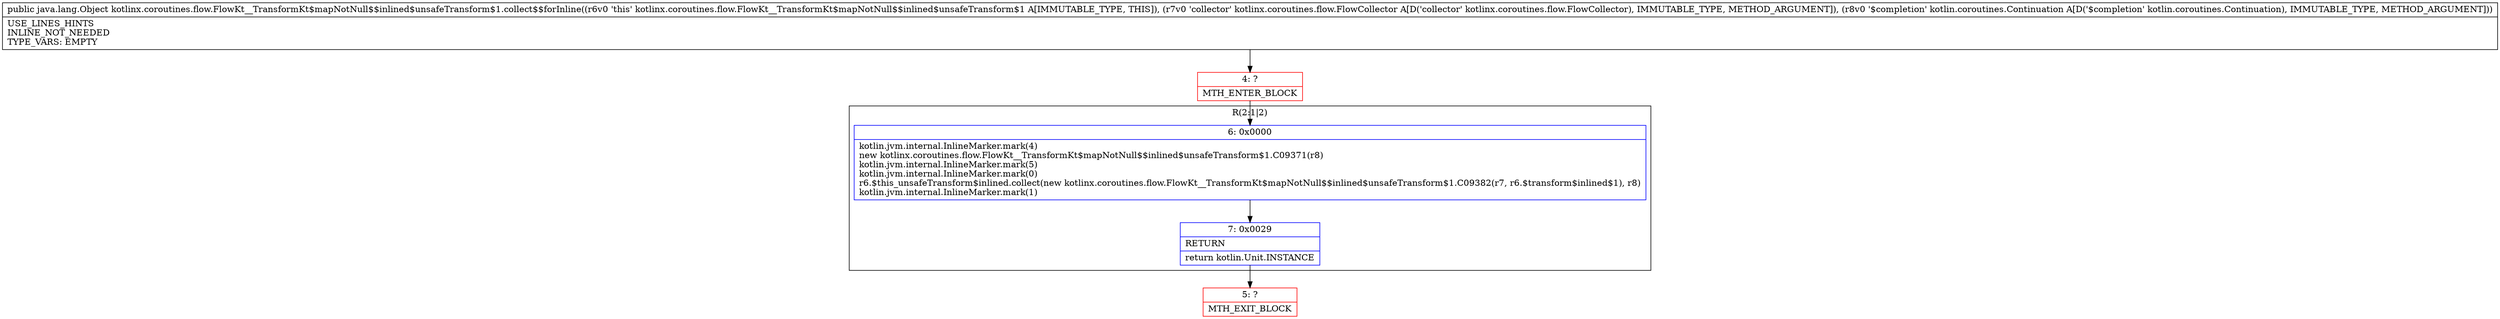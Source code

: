 digraph "CFG forkotlinx.coroutines.flow.FlowKt__TransformKt$mapNotNull$$inlined$unsafeTransform$1.collect$$forInline(Lkotlinx\/coroutines\/flow\/FlowCollector;Lkotlin\/coroutines\/Continuation;)Ljava\/lang\/Object;" {
subgraph cluster_Region_1365157199 {
label = "R(2:1|2)";
node [shape=record,color=blue];
Node_6 [shape=record,label="{6\:\ 0x0000|kotlin.jvm.internal.InlineMarker.mark(4)\lnew kotlinx.coroutines.flow.FlowKt__TransformKt$mapNotNull$$inlined$unsafeTransform$1.C09371(r8)\lkotlin.jvm.internal.InlineMarker.mark(5)\lkotlin.jvm.internal.InlineMarker.mark(0)\lr6.$this_unsafeTransform$inlined.collect(new kotlinx.coroutines.flow.FlowKt__TransformKt$mapNotNull$$inlined$unsafeTransform$1.C09382(r7, r6.$transform$inlined$1), r8)\lkotlin.jvm.internal.InlineMarker.mark(1)\l}"];
Node_7 [shape=record,label="{7\:\ 0x0029|RETURN\l|return kotlin.Unit.INSTANCE\l}"];
}
Node_4 [shape=record,color=red,label="{4\:\ ?|MTH_ENTER_BLOCK\l}"];
Node_5 [shape=record,color=red,label="{5\:\ ?|MTH_EXIT_BLOCK\l}"];
MethodNode[shape=record,label="{public java.lang.Object kotlinx.coroutines.flow.FlowKt__TransformKt$mapNotNull$$inlined$unsafeTransform$1.collect$$forInline((r6v0 'this' kotlinx.coroutines.flow.FlowKt__TransformKt$mapNotNull$$inlined$unsafeTransform$1 A[IMMUTABLE_TYPE, THIS]), (r7v0 'collector' kotlinx.coroutines.flow.FlowCollector A[D('collector' kotlinx.coroutines.flow.FlowCollector), IMMUTABLE_TYPE, METHOD_ARGUMENT]), (r8v0 '$completion' kotlin.coroutines.Continuation A[D('$completion' kotlin.coroutines.Continuation), IMMUTABLE_TYPE, METHOD_ARGUMENT]))  | USE_LINES_HINTS\lINLINE_NOT_NEEDED\lTYPE_VARS: EMPTY\l}"];
MethodNode -> Node_4;Node_6 -> Node_7;
Node_7 -> Node_5;
Node_4 -> Node_6;
}

